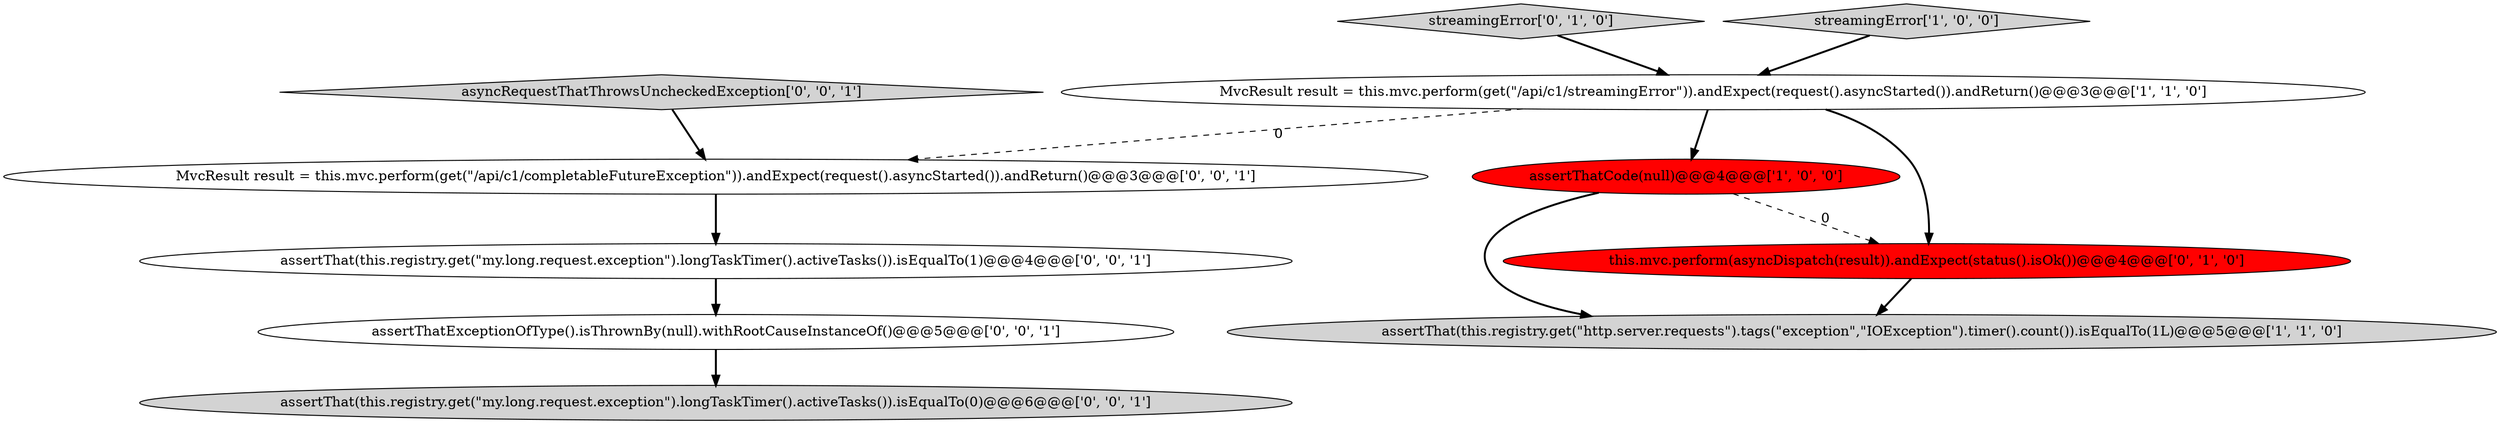 digraph {
2 [style = filled, label = "MvcResult result = this.mvc.perform(get(\"/api/c1/streamingError\")).andExpect(request().asyncStarted()).andReturn()@@@3@@@['1', '1', '0']", fillcolor = white, shape = ellipse image = "AAA0AAABBB1BBB"];
4 [style = filled, label = "streamingError['0', '1', '0']", fillcolor = lightgray, shape = diamond image = "AAA0AAABBB2BBB"];
8 [style = filled, label = "assertThat(this.registry.get(\"my.long.request.exception\").longTaskTimer().activeTasks()).isEqualTo(1)@@@4@@@['0', '0', '1']", fillcolor = white, shape = ellipse image = "AAA0AAABBB3BBB"];
9 [style = filled, label = "MvcResult result = this.mvc.perform(get(\"/api/c1/completableFutureException\")).andExpect(request().asyncStarted()).andReturn()@@@3@@@['0', '0', '1']", fillcolor = white, shape = ellipse image = "AAA0AAABBB3BBB"];
0 [style = filled, label = "assertThatCode(null)@@@4@@@['1', '0', '0']", fillcolor = red, shape = ellipse image = "AAA1AAABBB1BBB"];
7 [style = filled, label = "assertThatExceptionOfType().isThrownBy(null).withRootCauseInstanceOf()@@@5@@@['0', '0', '1']", fillcolor = white, shape = ellipse image = "AAA0AAABBB3BBB"];
10 [style = filled, label = "asyncRequestThatThrowsUncheckedException['0', '0', '1']", fillcolor = lightgray, shape = diamond image = "AAA0AAABBB3BBB"];
6 [style = filled, label = "assertThat(this.registry.get(\"my.long.request.exception\").longTaskTimer().activeTasks()).isEqualTo(0)@@@6@@@['0', '0', '1']", fillcolor = lightgray, shape = ellipse image = "AAA0AAABBB3BBB"];
1 [style = filled, label = "streamingError['1', '0', '0']", fillcolor = lightgray, shape = diamond image = "AAA0AAABBB1BBB"];
5 [style = filled, label = "this.mvc.perform(asyncDispatch(result)).andExpect(status().isOk())@@@4@@@['0', '1', '0']", fillcolor = red, shape = ellipse image = "AAA1AAABBB2BBB"];
3 [style = filled, label = "assertThat(this.registry.get(\"http.server.requests\").tags(\"exception\",\"IOException\").timer().count()).isEqualTo(1L)@@@5@@@['1', '1', '0']", fillcolor = lightgray, shape = ellipse image = "AAA0AAABBB1BBB"];
0->3 [style = bold, label=""];
5->3 [style = bold, label=""];
1->2 [style = bold, label=""];
2->0 [style = bold, label=""];
7->6 [style = bold, label=""];
10->9 [style = bold, label=""];
4->2 [style = bold, label=""];
0->5 [style = dashed, label="0"];
9->8 [style = bold, label=""];
2->9 [style = dashed, label="0"];
8->7 [style = bold, label=""];
2->5 [style = bold, label=""];
}
